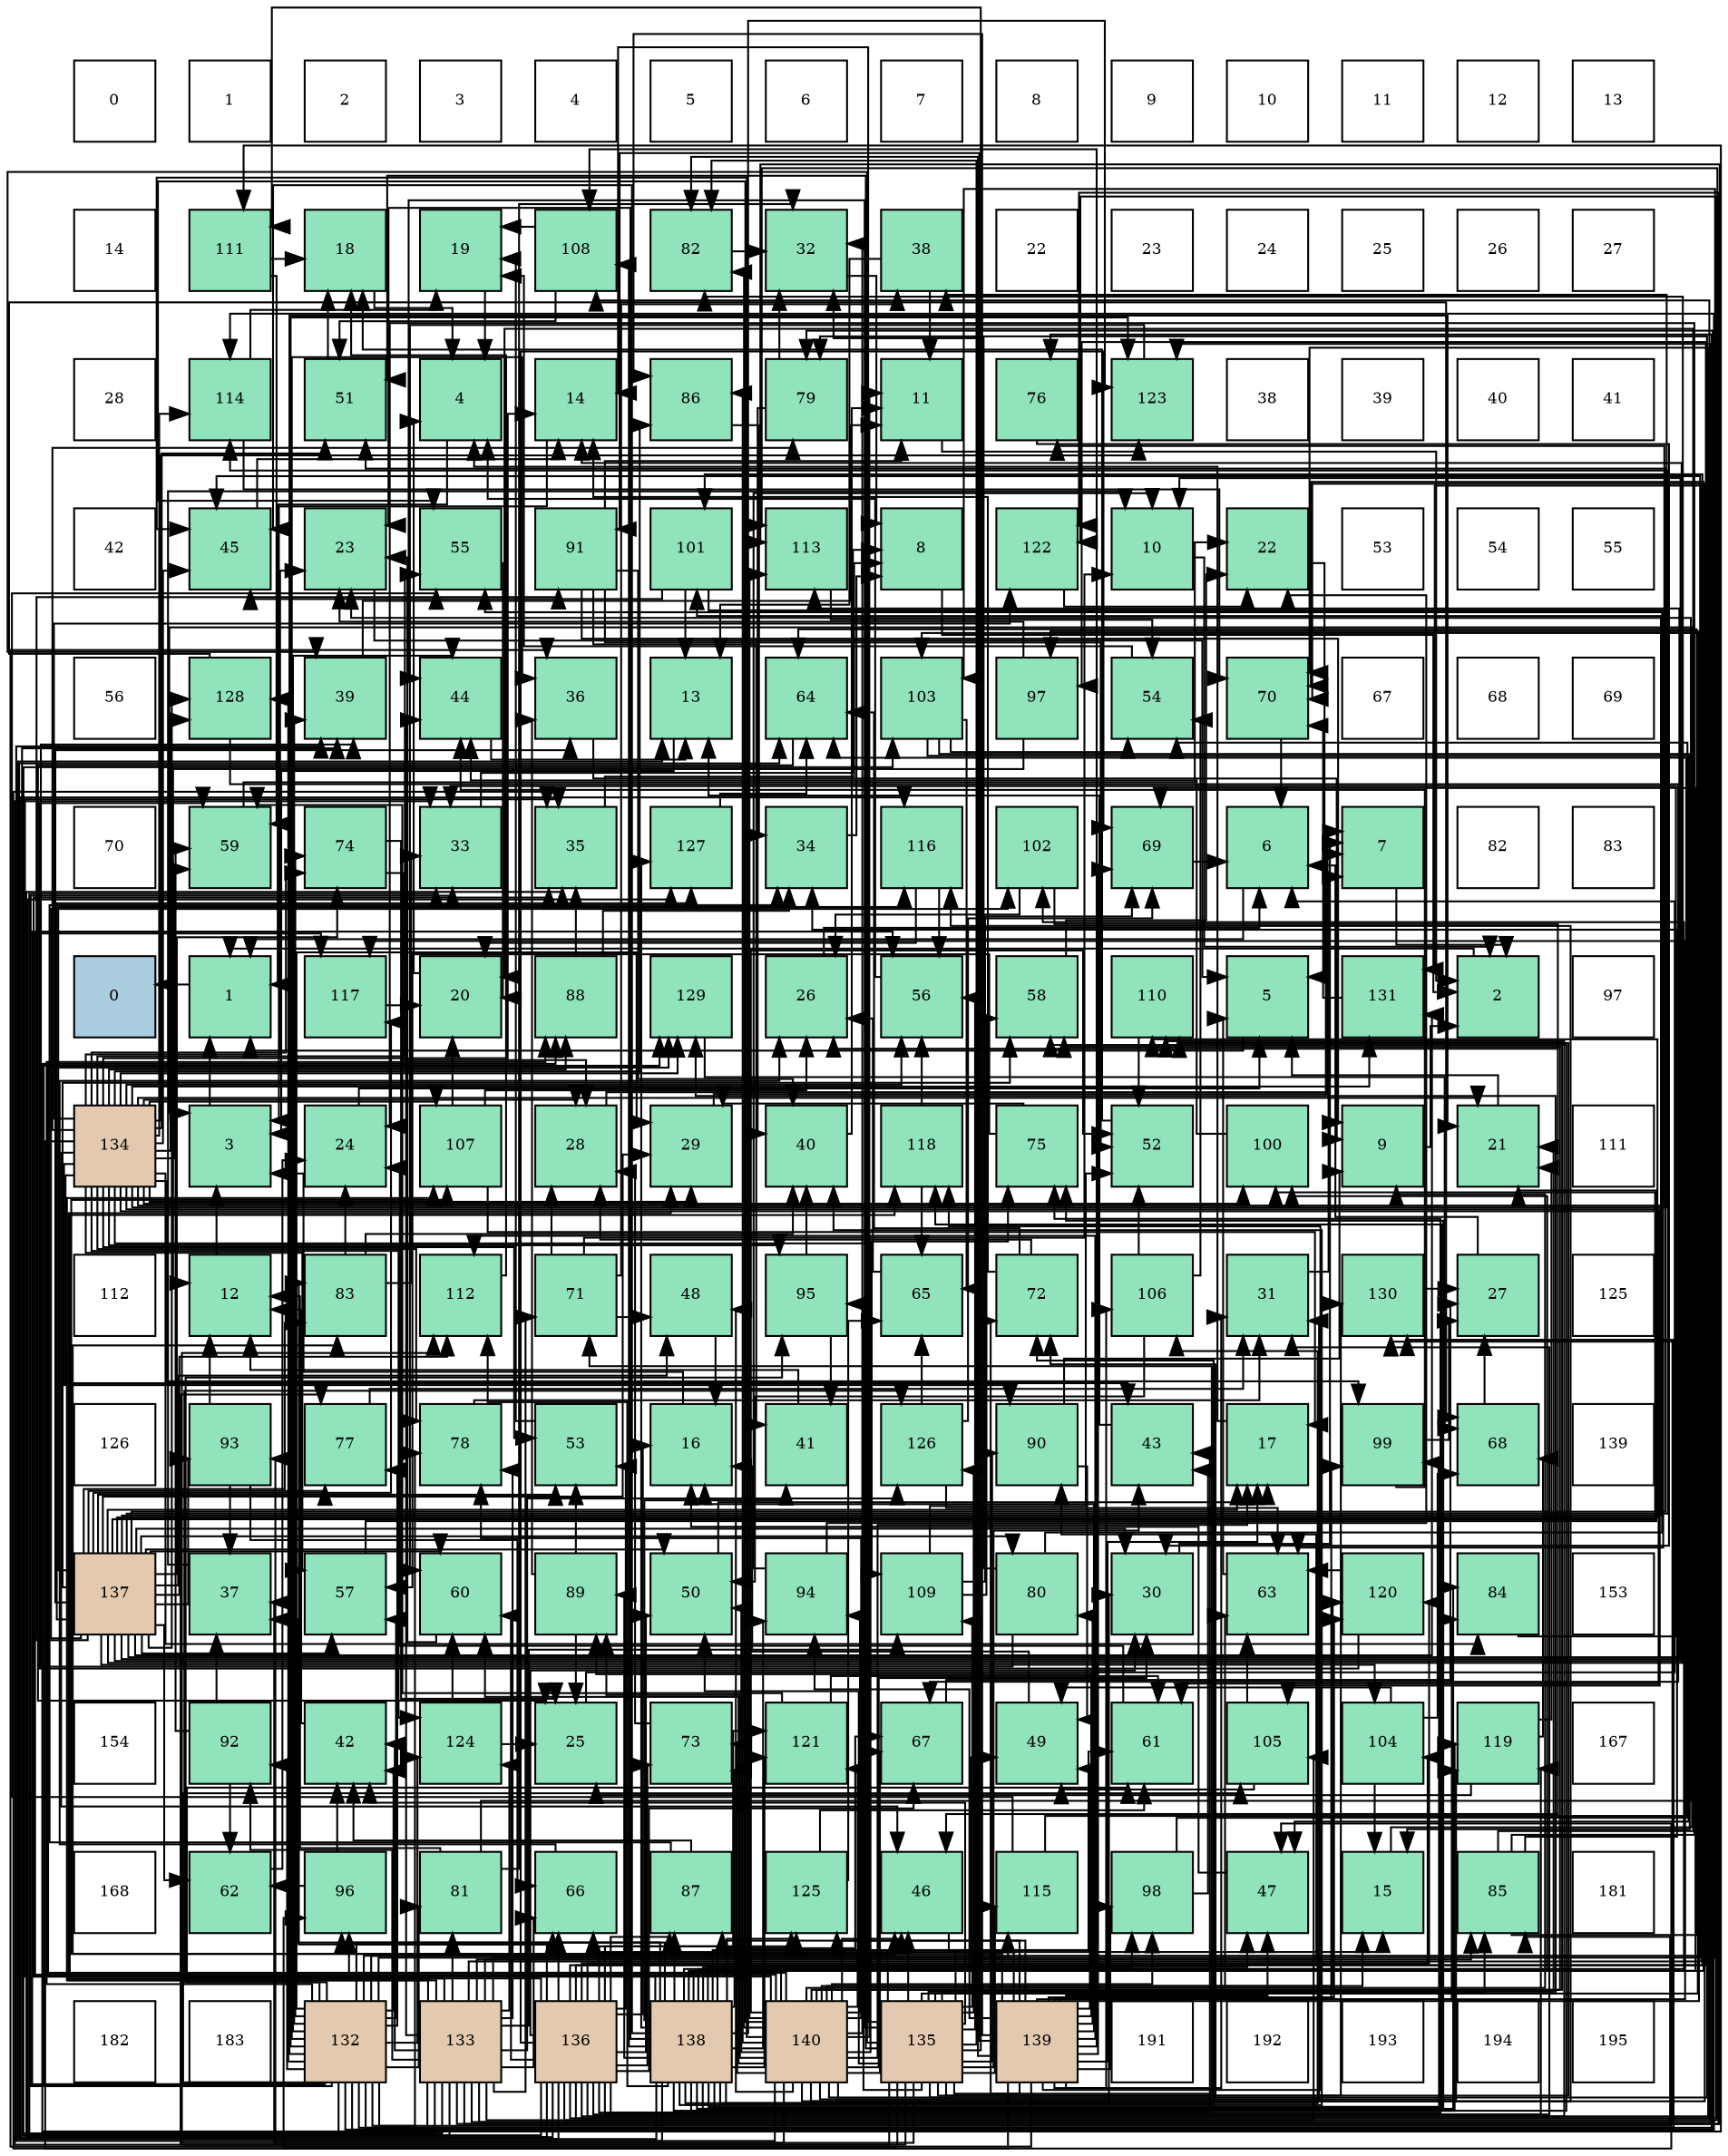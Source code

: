 digraph layout{
 rankdir=TB;
 splines=ortho;
 node [style=filled shape=square fixedsize=true width=0.6];
0[label="0", fontsize=8, fillcolor="#ffffff"];
1[label="1", fontsize=8, fillcolor="#ffffff"];
2[label="2", fontsize=8, fillcolor="#ffffff"];
3[label="3", fontsize=8, fillcolor="#ffffff"];
4[label="4", fontsize=8, fillcolor="#ffffff"];
5[label="5", fontsize=8, fillcolor="#ffffff"];
6[label="6", fontsize=8, fillcolor="#ffffff"];
7[label="7", fontsize=8, fillcolor="#ffffff"];
8[label="8", fontsize=8, fillcolor="#ffffff"];
9[label="9", fontsize=8, fillcolor="#ffffff"];
10[label="10", fontsize=8, fillcolor="#ffffff"];
11[label="11", fontsize=8, fillcolor="#ffffff"];
12[label="12", fontsize=8, fillcolor="#ffffff"];
13[label="13", fontsize=8, fillcolor="#ffffff"];
14[label="14", fontsize=8, fillcolor="#ffffff"];
15[label="111", fontsize=8, fillcolor="#91e3bb"];
16[label="18", fontsize=8, fillcolor="#91e3bb"];
17[label="19", fontsize=8, fillcolor="#91e3bb"];
18[label="108", fontsize=8, fillcolor="#91e3bb"];
19[label="82", fontsize=8, fillcolor="#91e3bb"];
20[label="32", fontsize=8, fillcolor="#91e3bb"];
21[label="38", fontsize=8, fillcolor="#91e3bb"];
22[label="22", fontsize=8, fillcolor="#ffffff"];
23[label="23", fontsize=8, fillcolor="#ffffff"];
24[label="24", fontsize=8, fillcolor="#ffffff"];
25[label="25", fontsize=8, fillcolor="#ffffff"];
26[label="26", fontsize=8, fillcolor="#ffffff"];
27[label="27", fontsize=8, fillcolor="#ffffff"];
28[label="28", fontsize=8, fillcolor="#ffffff"];
29[label="114", fontsize=8, fillcolor="#91e3bb"];
30[label="51", fontsize=8, fillcolor="#91e3bb"];
31[label="4", fontsize=8, fillcolor="#91e3bb"];
32[label="14", fontsize=8, fillcolor="#91e3bb"];
33[label="86", fontsize=8, fillcolor="#91e3bb"];
34[label="79", fontsize=8, fillcolor="#91e3bb"];
35[label="11", fontsize=8, fillcolor="#91e3bb"];
36[label="76", fontsize=8, fillcolor="#91e3bb"];
37[label="123", fontsize=8, fillcolor="#91e3bb"];
38[label="38", fontsize=8, fillcolor="#ffffff"];
39[label="39", fontsize=8, fillcolor="#ffffff"];
40[label="40", fontsize=8, fillcolor="#ffffff"];
41[label="41", fontsize=8, fillcolor="#ffffff"];
42[label="42", fontsize=8, fillcolor="#ffffff"];
43[label="45", fontsize=8, fillcolor="#91e3bb"];
44[label="23", fontsize=8, fillcolor="#91e3bb"];
45[label="55", fontsize=8, fillcolor="#91e3bb"];
46[label="91", fontsize=8, fillcolor="#91e3bb"];
47[label="101", fontsize=8, fillcolor="#91e3bb"];
48[label="113", fontsize=8, fillcolor="#91e3bb"];
49[label="8", fontsize=8, fillcolor="#91e3bb"];
50[label="122", fontsize=8, fillcolor="#91e3bb"];
51[label="10", fontsize=8, fillcolor="#91e3bb"];
52[label="22", fontsize=8, fillcolor="#91e3bb"];
53[label="53", fontsize=8, fillcolor="#ffffff"];
54[label="54", fontsize=8, fillcolor="#ffffff"];
55[label="55", fontsize=8, fillcolor="#ffffff"];
56[label="56", fontsize=8, fillcolor="#ffffff"];
57[label="128", fontsize=8, fillcolor="#91e3bb"];
58[label="39", fontsize=8, fillcolor="#91e3bb"];
59[label="44", fontsize=8, fillcolor="#91e3bb"];
60[label="36", fontsize=8, fillcolor="#91e3bb"];
61[label="13", fontsize=8, fillcolor="#91e3bb"];
62[label="64", fontsize=8, fillcolor="#91e3bb"];
63[label="103", fontsize=8, fillcolor="#91e3bb"];
64[label="97", fontsize=8, fillcolor="#91e3bb"];
65[label="54", fontsize=8, fillcolor="#91e3bb"];
66[label="70", fontsize=8, fillcolor="#91e3bb"];
67[label="67", fontsize=8, fillcolor="#ffffff"];
68[label="68", fontsize=8, fillcolor="#ffffff"];
69[label="69", fontsize=8, fillcolor="#ffffff"];
70[label="70", fontsize=8, fillcolor="#ffffff"];
71[label="59", fontsize=8, fillcolor="#91e3bb"];
72[label="74", fontsize=8, fillcolor="#91e3bb"];
73[label="33", fontsize=8, fillcolor="#91e3bb"];
74[label="35", fontsize=8, fillcolor="#91e3bb"];
75[label="127", fontsize=8, fillcolor="#91e3bb"];
76[label="34", fontsize=8, fillcolor="#91e3bb"];
77[label="116", fontsize=8, fillcolor="#91e3bb"];
78[label="102", fontsize=8, fillcolor="#91e3bb"];
79[label="69", fontsize=8, fillcolor="#91e3bb"];
80[label="6", fontsize=8, fillcolor="#91e3bb"];
81[label="7", fontsize=8, fillcolor="#91e3bb"];
82[label="82", fontsize=8, fillcolor="#ffffff"];
83[label="83", fontsize=8, fillcolor="#ffffff"];
84[label="0", fontsize=8, fillcolor="#a9ccde"];
85[label="1", fontsize=8, fillcolor="#91e3bb"];
86[label="117", fontsize=8, fillcolor="#91e3bb"];
87[label="20", fontsize=8, fillcolor="#91e3bb"];
88[label="88", fontsize=8, fillcolor="#91e3bb"];
89[label="129", fontsize=8, fillcolor="#91e3bb"];
90[label="26", fontsize=8, fillcolor="#91e3bb"];
91[label="56", fontsize=8, fillcolor="#91e3bb"];
92[label="58", fontsize=8, fillcolor="#91e3bb"];
93[label="110", fontsize=8, fillcolor="#91e3bb"];
94[label="5", fontsize=8, fillcolor="#91e3bb"];
95[label="131", fontsize=8, fillcolor="#91e3bb"];
96[label="2", fontsize=8, fillcolor="#91e3bb"];
97[label="97", fontsize=8, fillcolor="#ffffff"];
98[label="134", fontsize=8, fillcolor="#e3c9af"];
99[label="3", fontsize=8, fillcolor="#91e3bb"];
100[label="24", fontsize=8, fillcolor="#91e3bb"];
101[label="107", fontsize=8, fillcolor="#91e3bb"];
102[label="28", fontsize=8, fillcolor="#91e3bb"];
103[label="29", fontsize=8, fillcolor="#91e3bb"];
104[label="40", fontsize=8, fillcolor="#91e3bb"];
105[label="118", fontsize=8, fillcolor="#91e3bb"];
106[label="75", fontsize=8, fillcolor="#91e3bb"];
107[label="52", fontsize=8, fillcolor="#91e3bb"];
108[label="100", fontsize=8, fillcolor="#91e3bb"];
109[label="9", fontsize=8, fillcolor="#91e3bb"];
110[label="21", fontsize=8, fillcolor="#91e3bb"];
111[label="111", fontsize=8, fillcolor="#ffffff"];
112[label="112", fontsize=8, fillcolor="#ffffff"];
113[label="12", fontsize=8, fillcolor="#91e3bb"];
114[label="83", fontsize=8, fillcolor="#91e3bb"];
115[label="112", fontsize=8, fillcolor="#91e3bb"];
116[label="71", fontsize=8, fillcolor="#91e3bb"];
117[label="48", fontsize=8, fillcolor="#91e3bb"];
118[label="95", fontsize=8, fillcolor="#91e3bb"];
119[label="65", fontsize=8, fillcolor="#91e3bb"];
120[label="72", fontsize=8, fillcolor="#91e3bb"];
121[label="106", fontsize=8, fillcolor="#91e3bb"];
122[label="31", fontsize=8, fillcolor="#91e3bb"];
123[label="130", fontsize=8, fillcolor="#91e3bb"];
124[label="27", fontsize=8, fillcolor="#91e3bb"];
125[label="125", fontsize=8, fillcolor="#ffffff"];
126[label="126", fontsize=8, fillcolor="#ffffff"];
127[label="93", fontsize=8, fillcolor="#91e3bb"];
128[label="77", fontsize=8, fillcolor="#91e3bb"];
129[label="78", fontsize=8, fillcolor="#91e3bb"];
130[label="53", fontsize=8, fillcolor="#91e3bb"];
131[label="16", fontsize=8, fillcolor="#91e3bb"];
132[label="41", fontsize=8, fillcolor="#91e3bb"];
133[label="126", fontsize=8, fillcolor="#91e3bb"];
134[label="90", fontsize=8, fillcolor="#91e3bb"];
135[label="43", fontsize=8, fillcolor="#91e3bb"];
136[label="17", fontsize=8, fillcolor="#91e3bb"];
137[label="99", fontsize=8, fillcolor="#91e3bb"];
138[label="68", fontsize=8, fillcolor="#91e3bb"];
139[label="139", fontsize=8, fillcolor="#ffffff"];
140[label="137", fontsize=8, fillcolor="#e3c9af"];
141[label="37", fontsize=8, fillcolor="#91e3bb"];
142[label="57", fontsize=8, fillcolor="#91e3bb"];
143[label="60", fontsize=8, fillcolor="#91e3bb"];
144[label="89", fontsize=8, fillcolor="#91e3bb"];
145[label="50", fontsize=8, fillcolor="#91e3bb"];
146[label="94", fontsize=8, fillcolor="#91e3bb"];
147[label="109", fontsize=8, fillcolor="#91e3bb"];
148[label="80", fontsize=8, fillcolor="#91e3bb"];
149[label="30", fontsize=8, fillcolor="#91e3bb"];
150[label="63", fontsize=8, fillcolor="#91e3bb"];
151[label="120", fontsize=8, fillcolor="#91e3bb"];
152[label="84", fontsize=8, fillcolor="#91e3bb"];
153[label="153", fontsize=8, fillcolor="#ffffff"];
154[label="154", fontsize=8, fillcolor="#ffffff"];
155[label="92", fontsize=8, fillcolor="#91e3bb"];
156[label="42", fontsize=8, fillcolor="#91e3bb"];
157[label="124", fontsize=8, fillcolor="#91e3bb"];
158[label="25", fontsize=8, fillcolor="#91e3bb"];
159[label="73", fontsize=8, fillcolor="#91e3bb"];
160[label="121", fontsize=8, fillcolor="#91e3bb"];
161[label="67", fontsize=8, fillcolor="#91e3bb"];
162[label="49", fontsize=8, fillcolor="#91e3bb"];
163[label="61", fontsize=8, fillcolor="#91e3bb"];
164[label="105", fontsize=8, fillcolor="#91e3bb"];
165[label="104", fontsize=8, fillcolor="#91e3bb"];
166[label="119", fontsize=8, fillcolor="#91e3bb"];
167[label="167", fontsize=8, fillcolor="#ffffff"];
168[label="168", fontsize=8, fillcolor="#ffffff"];
169[label="62", fontsize=8, fillcolor="#91e3bb"];
170[label="96", fontsize=8, fillcolor="#91e3bb"];
171[label="81", fontsize=8, fillcolor="#91e3bb"];
172[label="66", fontsize=8, fillcolor="#91e3bb"];
173[label="87", fontsize=8, fillcolor="#91e3bb"];
174[label="125", fontsize=8, fillcolor="#91e3bb"];
175[label="46", fontsize=8, fillcolor="#91e3bb"];
176[label="115", fontsize=8, fillcolor="#91e3bb"];
177[label="98", fontsize=8, fillcolor="#91e3bb"];
178[label="47", fontsize=8, fillcolor="#91e3bb"];
179[label="15", fontsize=8, fillcolor="#91e3bb"];
180[label="85", fontsize=8, fillcolor="#91e3bb"];
181[label="181", fontsize=8, fillcolor="#ffffff"];
182[label="182", fontsize=8, fillcolor="#ffffff"];
183[label="183", fontsize=8, fillcolor="#ffffff"];
184[label="132", fontsize=8, fillcolor="#e3c9af"];
185[label="133", fontsize=8, fillcolor="#e3c9af"];
186[label="136", fontsize=8, fillcolor="#e3c9af"];
187[label="138", fontsize=8, fillcolor="#e3c9af"];
188[label="140", fontsize=8, fillcolor="#e3c9af"];
189[label="135", fontsize=8, fillcolor="#e3c9af"];
190[label="139", fontsize=8, fillcolor="#e3c9af"];
191[label="191", fontsize=8, fillcolor="#ffffff"];
192[label="192", fontsize=8, fillcolor="#ffffff"];
193[label="193", fontsize=8, fillcolor="#ffffff"];
194[label="194", fontsize=8, fillcolor="#ffffff"];
195[label="195", fontsize=8, fillcolor="#ffffff"];
edge [constraint=false, style=vis];85 -> 84;
96 -> 85;
99 -> 85;
31 -> 85;
94 -> 85;
80 -> 85;
81 -> 96;
49 -> 96;
109 -> 96;
51 -> 96;
35 -> 96;
113 -> 99;
61 -> 99;
32 -> 99;
179 -> 99;
131 -> 99;
136 -> 31;
16 -> 31;
17 -> 31;
87 -> 31;
110 -> 94;
52 -> 94;
44 -> 94;
100 -> 94;
158 -> 80;
90 -> 80;
124 -> 80;
102 -> 81;
103 -> 81;
149 -> 81;
122 -> 81;
20 -> 49;
73 -> 49;
76 -> 49;
74 -> 49;
60 -> 109;
141 -> 51;
21 -> 35;
21 -> 61;
58 -> 35;
104 -> 35;
132 -> 113;
156 -> 113;
135 -> 61;
59 -> 61;
43 -> 32;
175 -> 179;
178 -> 131;
117 -> 131;
162 -> 131;
145 -> 136;
30 -> 16;
107 -> 16;
130 -> 17;
65 -> 17;
45 -> 87;
91 -> 31;
142 -> 110;
92 -> 52;
71 -> 52;
143 -> 44;
163 -> 100;
169 -> 100;
150 -> 94;
62 -> 158;
119 -> 90;
172 -> 90;
161 -> 124;
138 -> 124;
79 -> 80;
66 -> 80;
116 -> 51;
116 -> 102;
116 -> 21;
116 -> 117;
120 -> 32;
120 -> 102;
120 -> 62;
159 -> 102;
72 -> 158;
72 -> 102;
106 -> 103;
106 -> 142;
36 -> 149;
128 -> 122;
129 -> 122;
34 -> 20;
34 -> 104;
148 -> 20;
148 -> 58;
148 -> 45;
171 -> 113;
171 -> 44;
171 -> 20;
19 -> 20;
114 -> 100;
114 -> 73;
114 -> 104;
152 -> 73;
180 -> 87;
180 -> 100;
180 -> 76;
180 -> 62;
33 -> 76;
173 -> 76;
173 -> 156;
88 -> 76;
88 -> 74;
144 -> 158;
144 -> 60;
144 -> 130;
134 -> 109;
134 -> 162;
46 -> 109;
46 -> 35;
46 -> 104;
46 -> 132;
46 -> 107;
155 -> 141;
155 -> 71;
155 -> 169;
127 -> 113;
127 -> 141;
127 -> 172;
146 -> 51;
146 -> 52;
118 -> 104;
118 -> 132;
170 -> 156;
170 -> 169;
64 -> 113;
64 -> 44;
177 -> 135;
177 -> 65;
137 -> 124;
137 -> 59;
108 -> 59;
47 -> 61;
47 -> 43;
47 -> 150;
78 -> 90;
78 -> 175;
63 -> 179;
63 -> 178;
63 -> 65;
63 -> 119;
165 -> 179;
165 -> 162;
165 -> 138;
164 -> 162;
164 -> 150;
121 -> 145;
121 -> 107;
121 -> 65;
101 -> 136;
101 -> 87;
101 -> 90;
18 -> 17;
18 -> 30;
147 -> 107;
147 -> 92;
147 -> 79;
93 -> 107;
15 -> 16;
15 -> 71;
115 -> 16;
48 -> 65;
29 -> 17;
29 -> 66;
176 -> 45;
176 -> 62;
77 -> 87;
77 -> 91;
86 -> 87;
105 -> 91;
105 -> 119;
166 -> 110;
166 -> 158;
166 -> 138;
151 -> 71;
151 -> 150;
160 -> 71;
160 -> 163;
50 -> 52;
37 -> 143;
157 -> 158;
157 -> 143;
174 -> 163;
174 -> 119;
133 -> 150;
133 -> 119;
133 -> 79;
75 -> 62;
57 -> 161;
57 -> 138;
89 -> 138;
123 -> 124;
95 -> 66;
184 -> 110;
184 -> 103;
184 -> 73;
184 -> 60;
184 -> 58;
184 -> 156;
184 -> 59;
184 -> 43;
184 -> 175;
184 -> 91;
184 -> 142;
184 -> 163;
184 -> 172;
184 -> 72;
184 -> 36;
184 -> 128;
184 -> 129;
184 -> 34;
184 -> 171;
184 -> 180;
184 -> 88;
184 -> 155;
184 -> 63;
184 -> 164;
184 -> 15;
184 -> 29;
184 -> 37;
184 -> 157;
184 -> 133;
184 -> 57;
184 -> 89;
184 -> 123;
185 -> 103;
185 -> 73;
185 -> 58;
185 -> 156;
185 -> 59;
185 -> 172;
185 -> 116;
185 -> 129;
185 -> 171;
185 -> 180;
185 -> 88;
185 -> 134;
185 -> 155;
185 -> 118;
185 -> 63;
185 -> 164;
185 -> 101;
185 -> 147;
185 -> 48;
185 -> 176;
185 -> 50;
185 -> 37;
185 -> 157;
185 -> 133;
185 -> 123;
185 -> 95;
98 -> 32;
98 -> 110;
98 -> 44;
98 -> 102;
98 -> 103;
98 -> 21;
98 -> 135;
98 -> 43;
98 -> 175;
98 -> 178;
98 -> 30;
98 -> 130;
98 -> 45;
98 -> 91;
98 -> 142;
98 -> 71;
98 -> 163;
98 -> 72;
98 -> 36;
98 -> 129;
98 -> 34;
98 -> 152;
98 -> 33;
98 -> 88;
98 -> 134;
98 -> 118;
98 -> 137;
98 -> 108;
98 -> 164;
98 -> 101;
98 -> 147;
98 -> 29;
98 -> 50;
98 -> 37;
98 -> 157;
98 -> 57;
98 -> 89;
98 -> 95;
189 -> 32;
189 -> 110;
189 -> 73;
189 -> 60;
189 -> 141;
189 -> 58;
189 -> 156;
189 -> 135;
189 -> 59;
189 -> 175;
189 -> 145;
189 -> 30;
189 -> 91;
189 -> 163;
189 -> 116;
189 -> 128;
189 -> 34;
189 -> 19;
189 -> 180;
189 -> 134;
189 -> 118;
189 -> 63;
189 -> 101;
189 -> 147;
189 -> 93;
189 -> 15;
189 -> 176;
189 -> 133;
189 -> 89;
189 -> 123;
186 -> 131;
186 -> 149;
186 -> 122;
186 -> 74;
186 -> 135;
186 -> 145;
186 -> 130;
186 -> 143;
186 -> 62;
186 -> 172;
186 -> 161;
186 -> 79;
186 -> 66;
186 -> 159;
186 -> 106;
186 -> 114;
186 -> 173;
186 -> 64;
186 -> 47;
186 -> 165;
186 -> 18;
186 -> 93;
186 -> 48;
186 -> 77;
186 -> 105;
186 -> 166;
186 -> 151;
186 -> 160;
186 -> 50;
186 -> 174;
186 -> 75;
140 -> 51;
140 -> 32;
140 -> 136;
140 -> 103;
140 -> 149;
140 -> 60;
140 -> 117;
140 -> 145;
140 -> 30;
140 -> 130;
140 -> 142;
140 -> 92;
140 -> 143;
140 -> 169;
140 -> 72;
140 -> 128;
140 -> 148;
140 -> 19;
140 -> 114;
140 -> 46;
140 -> 127;
140 -> 108;
140 -> 47;
140 -> 78;
140 -> 165;
140 -> 93;
140 -> 115;
140 -> 48;
140 -> 29;
140 -> 77;
140 -> 86;
140 -> 75;
140 -> 57;
140 -> 95;
187 -> 61;
187 -> 44;
187 -> 149;
187 -> 74;
187 -> 141;
187 -> 58;
187 -> 104;
187 -> 132;
187 -> 43;
187 -> 178;
187 -> 162;
187 -> 92;
187 -> 161;
187 -> 79;
187 -> 66;
187 -> 120;
187 -> 159;
187 -> 106;
187 -> 152;
187 -> 173;
187 -> 144;
187 -> 146;
187 -> 170;
187 -> 177;
187 -> 137;
187 -> 108;
187 -> 78;
187 -> 121;
187 -> 18;
187 -> 115;
187 -> 105;
187 -> 166;
187 -> 160;
187 -> 37;
187 -> 174;
187 -> 75;
190 -> 131;
190 -> 136;
190 -> 122;
190 -> 74;
190 -> 178;
190 -> 162;
190 -> 150;
190 -> 172;
190 -> 79;
190 -> 120;
190 -> 148;
190 -> 19;
190 -> 114;
190 -> 152;
190 -> 33;
190 -> 173;
190 -> 144;
190 -> 46;
190 -> 146;
190 -> 170;
190 -> 64;
190 -> 177;
190 -> 137;
190 -> 121;
190 -> 18;
190 -> 115;
190 -> 86;
190 -> 105;
190 -> 151;
190 -> 174;
188 -> 109;
188 -> 35;
188 -> 179;
188 -> 136;
188 -> 90;
188 -> 149;
188 -> 122;
188 -> 20;
188 -> 74;
188 -> 43;
188 -> 175;
188 -> 117;
188 -> 145;
188 -> 107;
188 -> 45;
188 -> 92;
188 -> 143;
188 -> 161;
188 -> 66;
188 -> 120;
188 -> 159;
188 -> 106;
188 -> 129;
188 -> 19;
188 -> 33;
188 -> 144;
188 -> 127;
188 -> 146;
188 -> 170;
188 -> 177;
188 -> 115;
188 -> 48;
188 -> 77;
188 -> 86;
188 -> 166;
188 -> 151;
188 -> 160;
188 -> 89;
edge [constraint=true, style=invis];
0 -> 14 -> 28 -> 42 -> 56 -> 70 -> 84 -> 98 -> 112 -> 126 -> 140 -> 154 -> 168 -> 182;
1 -> 15 -> 29 -> 43 -> 57 -> 71 -> 85 -> 99 -> 113 -> 127 -> 141 -> 155 -> 169 -> 183;
2 -> 16 -> 30 -> 44 -> 58 -> 72 -> 86 -> 100 -> 114 -> 128 -> 142 -> 156 -> 170 -> 184;
3 -> 17 -> 31 -> 45 -> 59 -> 73 -> 87 -> 101 -> 115 -> 129 -> 143 -> 157 -> 171 -> 185;
4 -> 18 -> 32 -> 46 -> 60 -> 74 -> 88 -> 102 -> 116 -> 130 -> 144 -> 158 -> 172 -> 186;
5 -> 19 -> 33 -> 47 -> 61 -> 75 -> 89 -> 103 -> 117 -> 131 -> 145 -> 159 -> 173 -> 187;
6 -> 20 -> 34 -> 48 -> 62 -> 76 -> 90 -> 104 -> 118 -> 132 -> 146 -> 160 -> 174 -> 188;
7 -> 21 -> 35 -> 49 -> 63 -> 77 -> 91 -> 105 -> 119 -> 133 -> 147 -> 161 -> 175 -> 189;
8 -> 22 -> 36 -> 50 -> 64 -> 78 -> 92 -> 106 -> 120 -> 134 -> 148 -> 162 -> 176 -> 190;
9 -> 23 -> 37 -> 51 -> 65 -> 79 -> 93 -> 107 -> 121 -> 135 -> 149 -> 163 -> 177 -> 191;
10 -> 24 -> 38 -> 52 -> 66 -> 80 -> 94 -> 108 -> 122 -> 136 -> 150 -> 164 -> 178 -> 192;
11 -> 25 -> 39 -> 53 -> 67 -> 81 -> 95 -> 109 -> 123 -> 137 -> 151 -> 165 -> 179 -> 193;
12 -> 26 -> 40 -> 54 -> 68 -> 82 -> 96 -> 110 -> 124 -> 138 -> 152 -> 166 -> 180 -> 194;
13 -> 27 -> 41 -> 55 -> 69 -> 83 -> 97 -> 111 -> 125 -> 139 -> 153 -> 167 -> 181 -> 195;
rank = same {0 -> 1 -> 2 -> 3 -> 4 -> 5 -> 6 -> 7 -> 8 -> 9 -> 10 -> 11 -> 12 -> 13};
rank = same {14 -> 15 -> 16 -> 17 -> 18 -> 19 -> 20 -> 21 -> 22 -> 23 -> 24 -> 25 -> 26 -> 27};
rank = same {28 -> 29 -> 30 -> 31 -> 32 -> 33 -> 34 -> 35 -> 36 -> 37 -> 38 -> 39 -> 40 -> 41};
rank = same {42 -> 43 -> 44 -> 45 -> 46 -> 47 -> 48 -> 49 -> 50 -> 51 -> 52 -> 53 -> 54 -> 55};
rank = same {56 -> 57 -> 58 -> 59 -> 60 -> 61 -> 62 -> 63 -> 64 -> 65 -> 66 -> 67 -> 68 -> 69};
rank = same {70 -> 71 -> 72 -> 73 -> 74 -> 75 -> 76 -> 77 -> 78 -> 79 -> 80 -> 81 -> 82 -> 83};
rank = same {84 -> 85 -> 86 -> 87 -> 88 -> 89 -> 90 -> 91 -> 92 -> 93 -> 94 -> 95 -> 96 -> 97};
rank = same {98 -> 99 -> 100 -> 101 -> 102 -> 103 -> 104 -> 105 -> 106 -> 107 -> 108 -> 109 -> 110 -> 111};
rank = same {112 -> 113 -> 114 -> 115 -> 116 -> 117 -> 118 -> 119 -> 120 -> 121 -> 122 -> 123 -> 124 -> 125};
rank = same {126 -> 127 -> 128 -> 129 -> 130 -> 131 -> 132 -> 133 -> 134 -> 135 -> 136 -> 137 -> 138 -> 139};
rank = same {140 -> 141 -> 142 -> 143 -> 144 -> 145 -> 146 -> 147 -> 148 -> 149 -> 150 -> 151 -> 152 -> 153};
rank = same {154 -> 155 -> 156 -> 157 -> 158 -> 159 -> 160 -> 161 -> 162 -> 163 -> 164 -> 165 -> 166 -> 167};
rank = same {168 -> 169 -> 170 -> 171 -> 172 -> 173 -> 174 -> 175 -> 176 -> 177 -> 178 -> 179 -> 180 -> 181};
rank = same {182 -> 183 -> 184 -> 185 -> 186 -> 187 -> 188 -> 189 -> 190 -> 191 -> 192 -> 193 -> 194 -> 195};
}